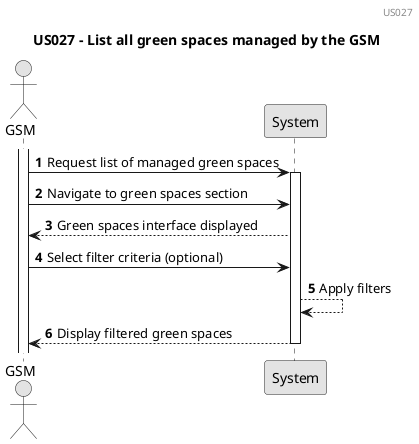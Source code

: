 @startuml
skinparam monochrome true
skinparam packageStyle rectangle
skinparam shadowing false

title US027 - List all green spaces managed by the GSM
header US027
autonumber

actor GSM as GSM
participant System as System

activate GSM

GSM -> System: Request list of managed green spaces
activate System
    GSM -> System: Navigate to green spaces section
    System --> GSM: Green spaces interface displayed
    GSM -> System: Select filter criteria (optional)
    System --> System: Apply filters
    System --> GSM: Display filtered green spaces
deactivate System

@enduml